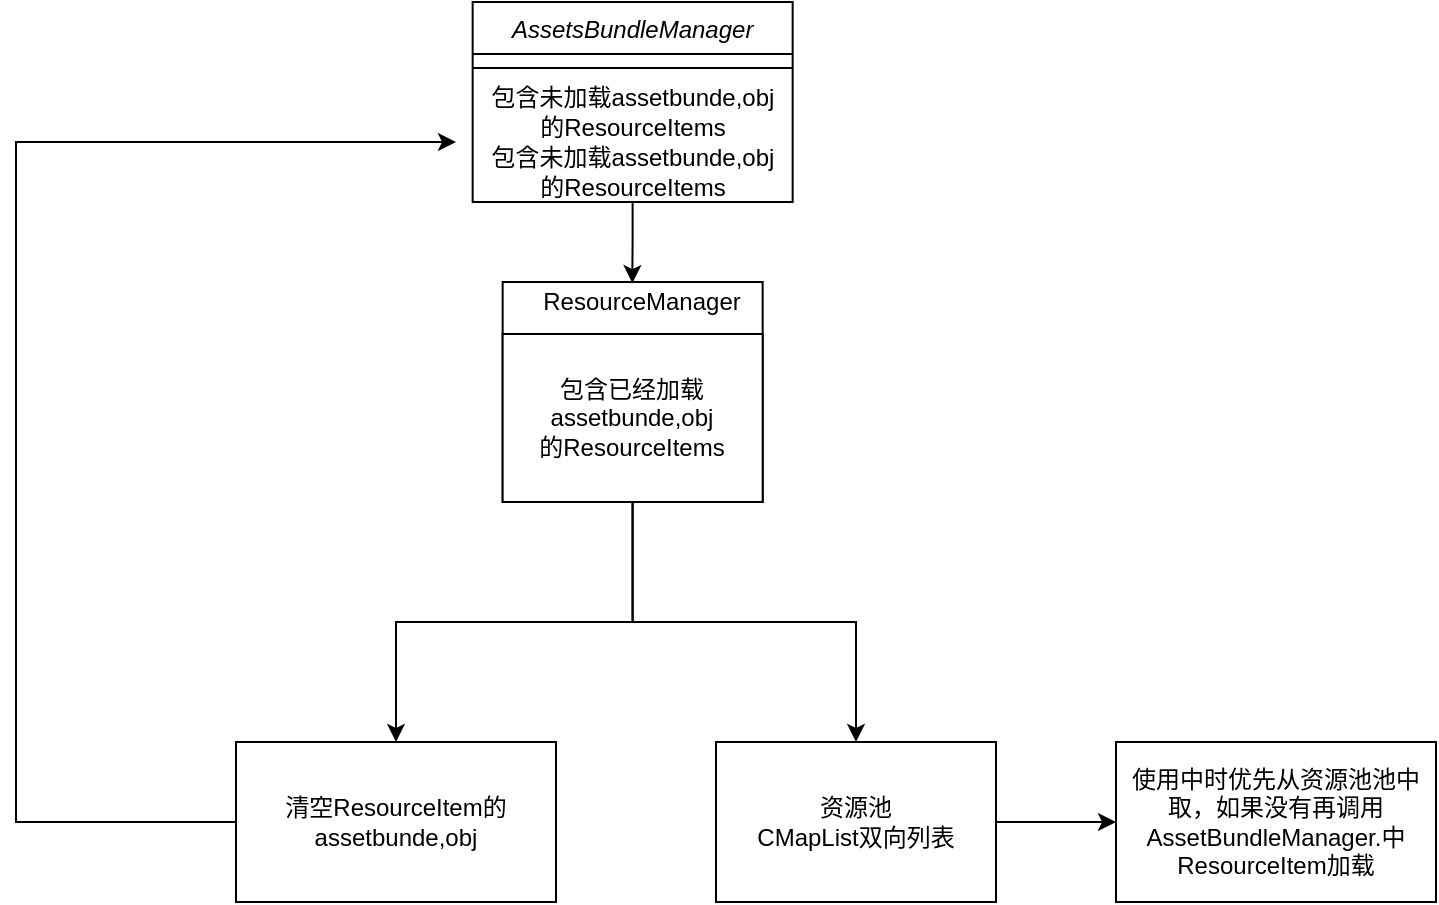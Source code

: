 <mxfile version="12.4.7" type="device"><diagram id="C5RBs43oDa-KdzZeNtuy" name="Page-1"><mxGraphModel dx="1185" dy="621" grid="1" gridSize="10" guides="1" tooltips="1" connect="1" arrows="1" fold="1" page="1" pageScale="1" pageWidth="827" pageHeight="1169" math="0" shadow="0"><root><mxCell id="WIyWlLk6GJQsqaUBKTNV-0"/><mxCell id="WIyWlLk6GJQsqaUBKTNV-1" parent="WIyWlLk6GJQsqaUBKTNV-0"/><mxCell id="j5tDwn2j4AUQhoIBXQ76-9" value="资源池&lt;br&gt;CMapList双向列表" style="whiteSpace=wrap;html=1;" parent="WIyWlLk6GJQsqaUBKTNV-1" vertex="1"><mxGeometry x="450" y="400" width="140" height="80" as="geometry"/></mxCell><mxCell id="zkfFHV4jXpPFQw0GAbJ--0" value="AssetsBundleManager" style="swimlane;fontStyle=2;align=center;verticalAlign=top;childLayout=stackLayout;horizontal=1;startSize=26;horizontalStack=0;resizeParent=1;resizeLast=0;collapsible=1;marginBottom=0;rounded=0;shadow=0;strokeWidth=1;" parent="WIyWlLk6GJQsqaUBKTNV-1" vertex="1"><mxGeometry x="328.33" y="30" width="160" height="100" as="geometry"><mxRectangle x="230" y="140" width="160" height="26" as="alternateBounds"/></mxGeometry></mxCell><mxCell id="zkfFHV4jXpPFQw0GAbJ--4" value="" style="line;html=1;strokeWidth=1;align=left;verticalAlign=middle;spacingTop=-1;spacingLeft=3;spacingRight=3;rotatable=0;labelPosition=right;points=[];portConstraint=eastwest;" parent="zkfFHV4jXpPFQw0GAbJ--0" vertex="1"><mxGeometry y="26" width="160" height="14" as="geometry"/></mxCell><mxCell id="j5tDwn2j4AUQhoIBXQ76-0" value="包含未加载assetbunde,obj&lt;br&gt;的ResourceItems" style="text;html=1;align=center;verticalAlign=middle;resizable=0;points=[];autosize=1;" parent="zkfFHV4jXpPFQw0GAbJ--0" vertex="1"><mxGeometry y="40" width="160" height="30" as="geometry"/></mxCell><mxCell id="lY3oxq5BQ_qT_t5LvFEm-1" value="包含未加载assetbunde,obj&lt;br&gt;的ResourceItems" style="text;html=1;align=center;verticalAlign=middle;resizable=0;points=[];autosize=1;" vertex="1" parent="zkfFHV4jXpPFQw0GAbJ--0"><mxGeometry y="70" width="160" height="30" as="geometry"/></mxCell><mxCell id="j5tDwn2j4AUQhoIBXQ76-1" value="" style="rounded=0;whiteSpace=wrap;html=1;" parent="WIyWlLk6GJQsqaUBKTNV-1" vertex="1"><mxGeometry x="343.33" y="170" width="130" height="110" as="geometry"/></mxCell><mxCell id="j5tDwn2j4AUQhoIBXQ76-2" value="ResourceManager" style="text;html=1;strokeColor=none;fillColor=none;align=center;verticalAlign=middle;whiteSpace=wrap;rounded=0;" parent="WIyWlLk6GJQsqaUBKTNV-1" vertex="1"><mxGeometry x="393.33" y="170" width="40" height="20" as="geometry"/></mxCell><mxCell id="j5tDwn2j4AUQhoIBXQ76-10" style="edgeStyle=orthogonalEdgeStyle;rounded=0;orthogonalLoop=1;jettySize=auto;html=1;" parent="WIyWlLk6GJQsqaUBKTNV-1" source="j5tDwn2j4AUQhoIBXQ76-4" target="j5tDwn2j4AUQhoIBXQ76-8" edge="1"><mxGeometry relative="1" as="geometry"/></mxCell><mxCell id="j5tDwn2j4AUQhoIBXQ76-12" style="edgeStyle=orthogonalEdgeStyle;rounded=0;orthogonalLoop=1;jettySize=auto;html=1;" parent="WIyWlLk6GJQsqaUBKTNV-1" source="j5tDwn2j4AUQhoIBXQ76-4" target="j5tDwn2j4AUQhoIBXQ76-9" edge="1"><mxGeometry relative="1" as="geometry"><Array as="points"><mxPoint x="408" y="340"/><mxPoint x="520" y="340"/></Array></mxGeometry></mxCell><mxCell id="j5tDwn2j4AUQhoIBXQ76-4" value="包含已经加载assetbunde,obj&lt;br&gt;的ResourceItems" style="rounded=0;whiteSpace=wrap;html=1;" parent="WIyWlLk6GJQsqaUBKTNV-1" vertex="1"><mxGeometry x="343.33" y="196" width="130" height="84" as="geometry"/></mxCell><mxCell id="j5tDwn2j4AUQhoIBXQ76-7" value="使用中时优先从资源池池中取，如果没有再调用AssetBundleManager.中&lt;span style=&quot;white-space: nowrap&quot;&gt;ResourceItem加载&lt;/span&gt;" style="whiteSpace=wrap;html=1;" parent="WIyWlLk6GJQsqaUBKTNV-1" vertex="1"><mxGeometry x="650" y="400" width="160" height="80" as="geometry"/></mxCell><mxCell id="j5tDwn2j4AUQhoIBXQ76-13" style="edgeStyle=orthogonalEdgeStyle;rounded=0;orthogonalLoop=1;jettySize=auto;html=1;exitX=0;exitY=0.5;exitDx=0;exitDy=0;" parent="WIyWlLk6GJQsqaUBKTNV-1" source="j5tDwn2j4AUQhoIBXQ76-8" edge="1"><mxGeometry relative="1" as="geometry"><mxPoint x="320" y="100" as="targetPoint"/><Array as="points"><mxPoint x="100" y="440"/><mxPoint x="100" y="100"/></Array></mxGeometry></mxCell><mxCell id="j5tDwn2j4AUQhoIBXQ76-8" value="清空&lt;span style=&quot;white-space: nowrap&quot;&gt;ResourceItem的&lt;/span&gt;&lt;br&gt;&lt;span style=&quot;white-space: nowrap&quot;&gt;assetbunde,obj&lt;/span&gt;" style="whiteSpace=wrap;html=1;" parent="WIyWlLk6GJQsqaUBKTNV-1" vertex="1"><mxGeometry x="210" y="400" width="160" height="80" as="geometry"/></mxCell><mxCell id="lY3oxq5BQ_qT_t5LvFEm-0" style="edgeStyle=orthogonalEdgeStyle;rounded=0;orthogonalLoop=1;jettySize=auto;html=1;exitX=1;exitY=0.5;exitDx=0;exitDy=0;entryX=0;entryY=0.5;entryDx=0;entryDy=0;" edge="1" parent="WIyWlLk6GJQsqaUBKTNV-1" source="j5tDwn2j4AUQhoIBXQ76-9" target="j5tDwn2j4AUQhoIBXQ76-7"><mxGeometry relative="1" as="geometry"/></mxCell><mxCell id="lY3oxq5BQ_qT_t5LvFEm-3" style="edgeStyle=orthogonalEdgeStyle;rounded=0;orthogonalLoop=1;jettySize=auto;html=1;entryX=0.37;entryY=0.029;entryDx=0;entryDy=0;entryPerimeter=0;" edge="1" parent="WIyWlLk6GJQsqaUBKTNV-1" source="lY3oxq5BQ_qT_t5LvFEm-1" target="j5tDwn2j4AUQhoIBXQ76-2"><mxGeometry relative="1" as="geometry"/></mxCell></root></mxGraphModel></diagram></mxfile>